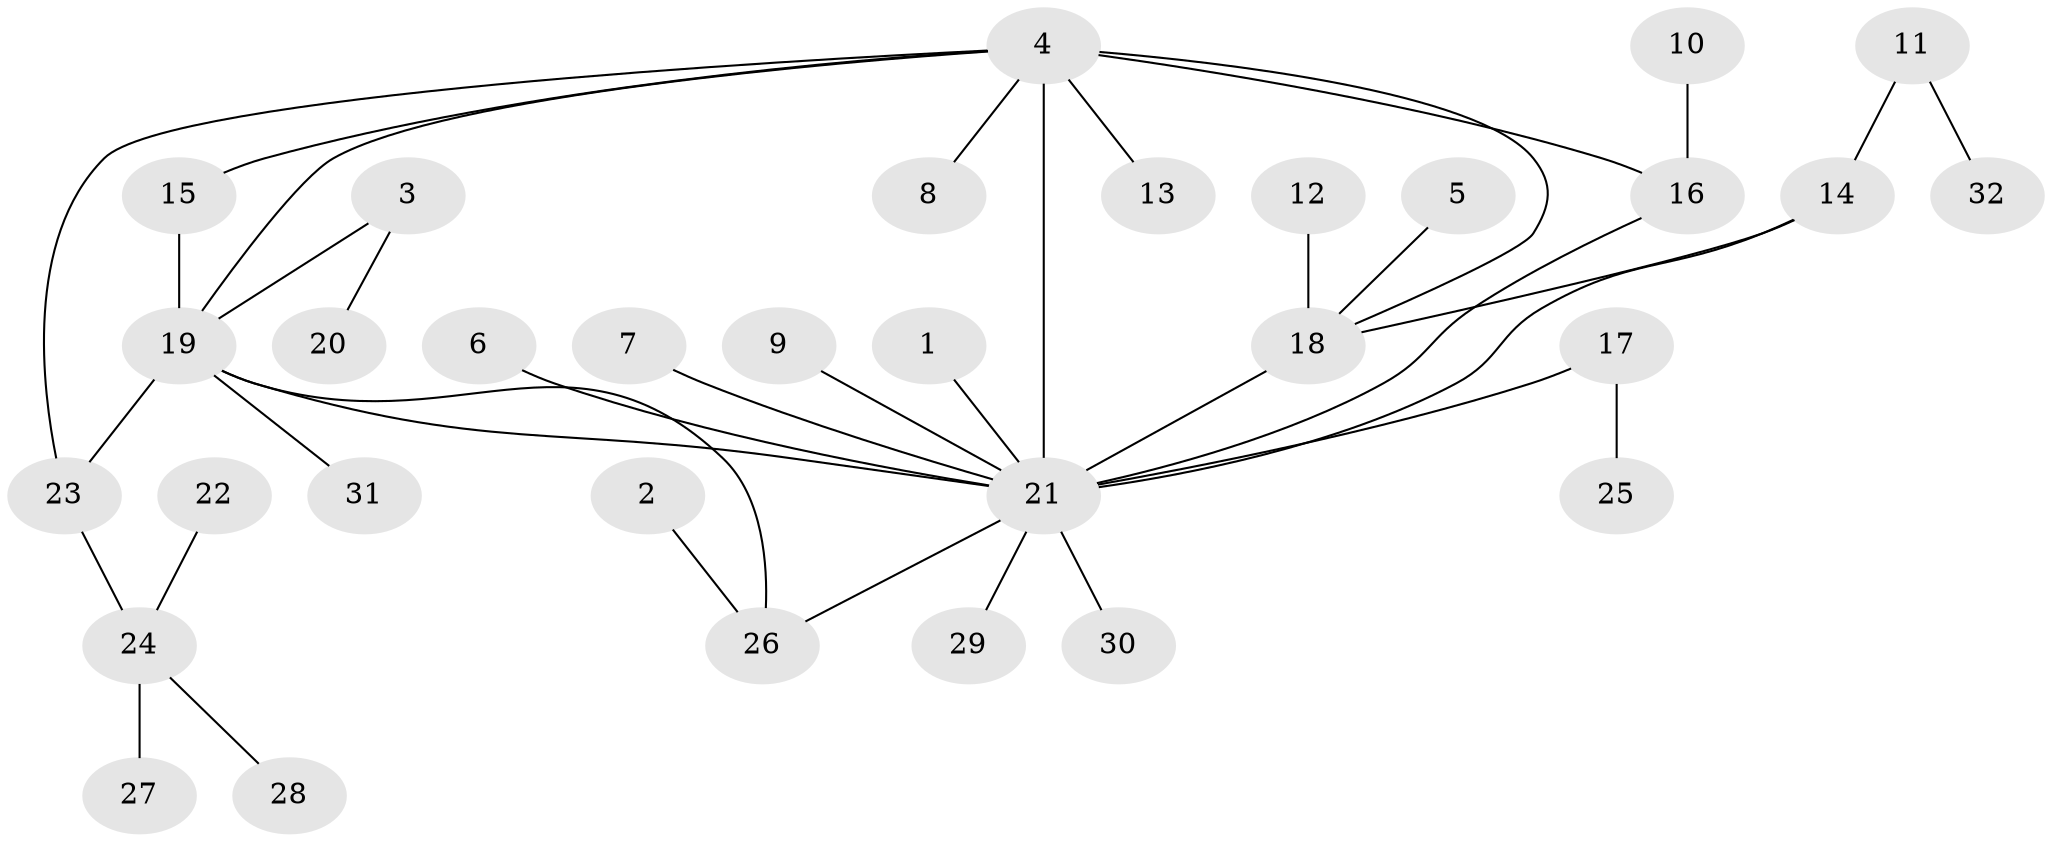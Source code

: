 // original degree distribution, {4: 0.109375, 9: 0.015625, 14: 0.015625, 2: 0.15625, 7: 0.015625, 5: 0.0625, 3: 0.09375, 1: 0.53125}
// Generated by graph-tools (version 1.1) at 2025/26/03/09/25 03:26:00]
// undirected, 32 vertices, 38 edges
graph export_dot {
graph [start="1"]
  node [color=gray90,style=filled];
  1;
  2;
  3;
  4;
  5;
  6;
  7;
  8;
  9;
  10;
  11;
  12;
  13;
  14;
  15;
  16;
  17;
  18;
  19;
  20;
  21;
  22;
  23;
  24;
  25;
  26;
  27;
  28;
  29;
  30;
  31;
  32;
  1 -- 21 [weight=1.0];
  2 -- 26 [weight=1.0];
  3 -- 19 [weight=1.0];
  3 -- 20 [weight=1.0];
  4 -- 8 [weight=1.0];
  4 -- 13 [weight=1.0];
  4 -- 15 [weight=1.0];
  4 -- 16 [weight=1.0];
  4 -- 18 [weight=1.0];
  4 -- 19 [weight=1.0];
  4 -- 21 [weight=3.0];
  4 -- 23 [weight=1.0];
  5 -- 18 [weight=1.0];
  6 -- 21 [weight=1.0];
  7 -- 21 [weight=1.0];
  9 -- 21 [weight=1.0];
  10 -- 16 [weight=1.0];
  11 -- 14 [weight=1.0];
  11 -- 32 [weight=1.0];
  12 -- 18 [weight=1.0];
  14 -- 18 [weight=1.0];
  14 -- 21 [weight=1.0];
  15 -- 19 [weight=1.0];
  16 -- 21 [weight=1.0];
  17 -- 21 [weight=2.0];
  17 -- 25 [weight=1.0];
  18 -- 21 [weight=1.0];
  19 -- 21 [weight=1.0];
  19 -- 23 [weight=1.0];
  19 -- 26 [weight=1.0];
  19 -- 31 [weight=1.0];
  21 -- 26 [weight=1.0];
  21 -- 29 [weight=1.0];
  21 -- 30 [weight=1.0];
  22 -- 24 [weight=1.0];
  23 -- 24 [weight=1.0];
  24 -- 27 [weight=2.0];
  24 -- 28 [weight=1.0];
}
